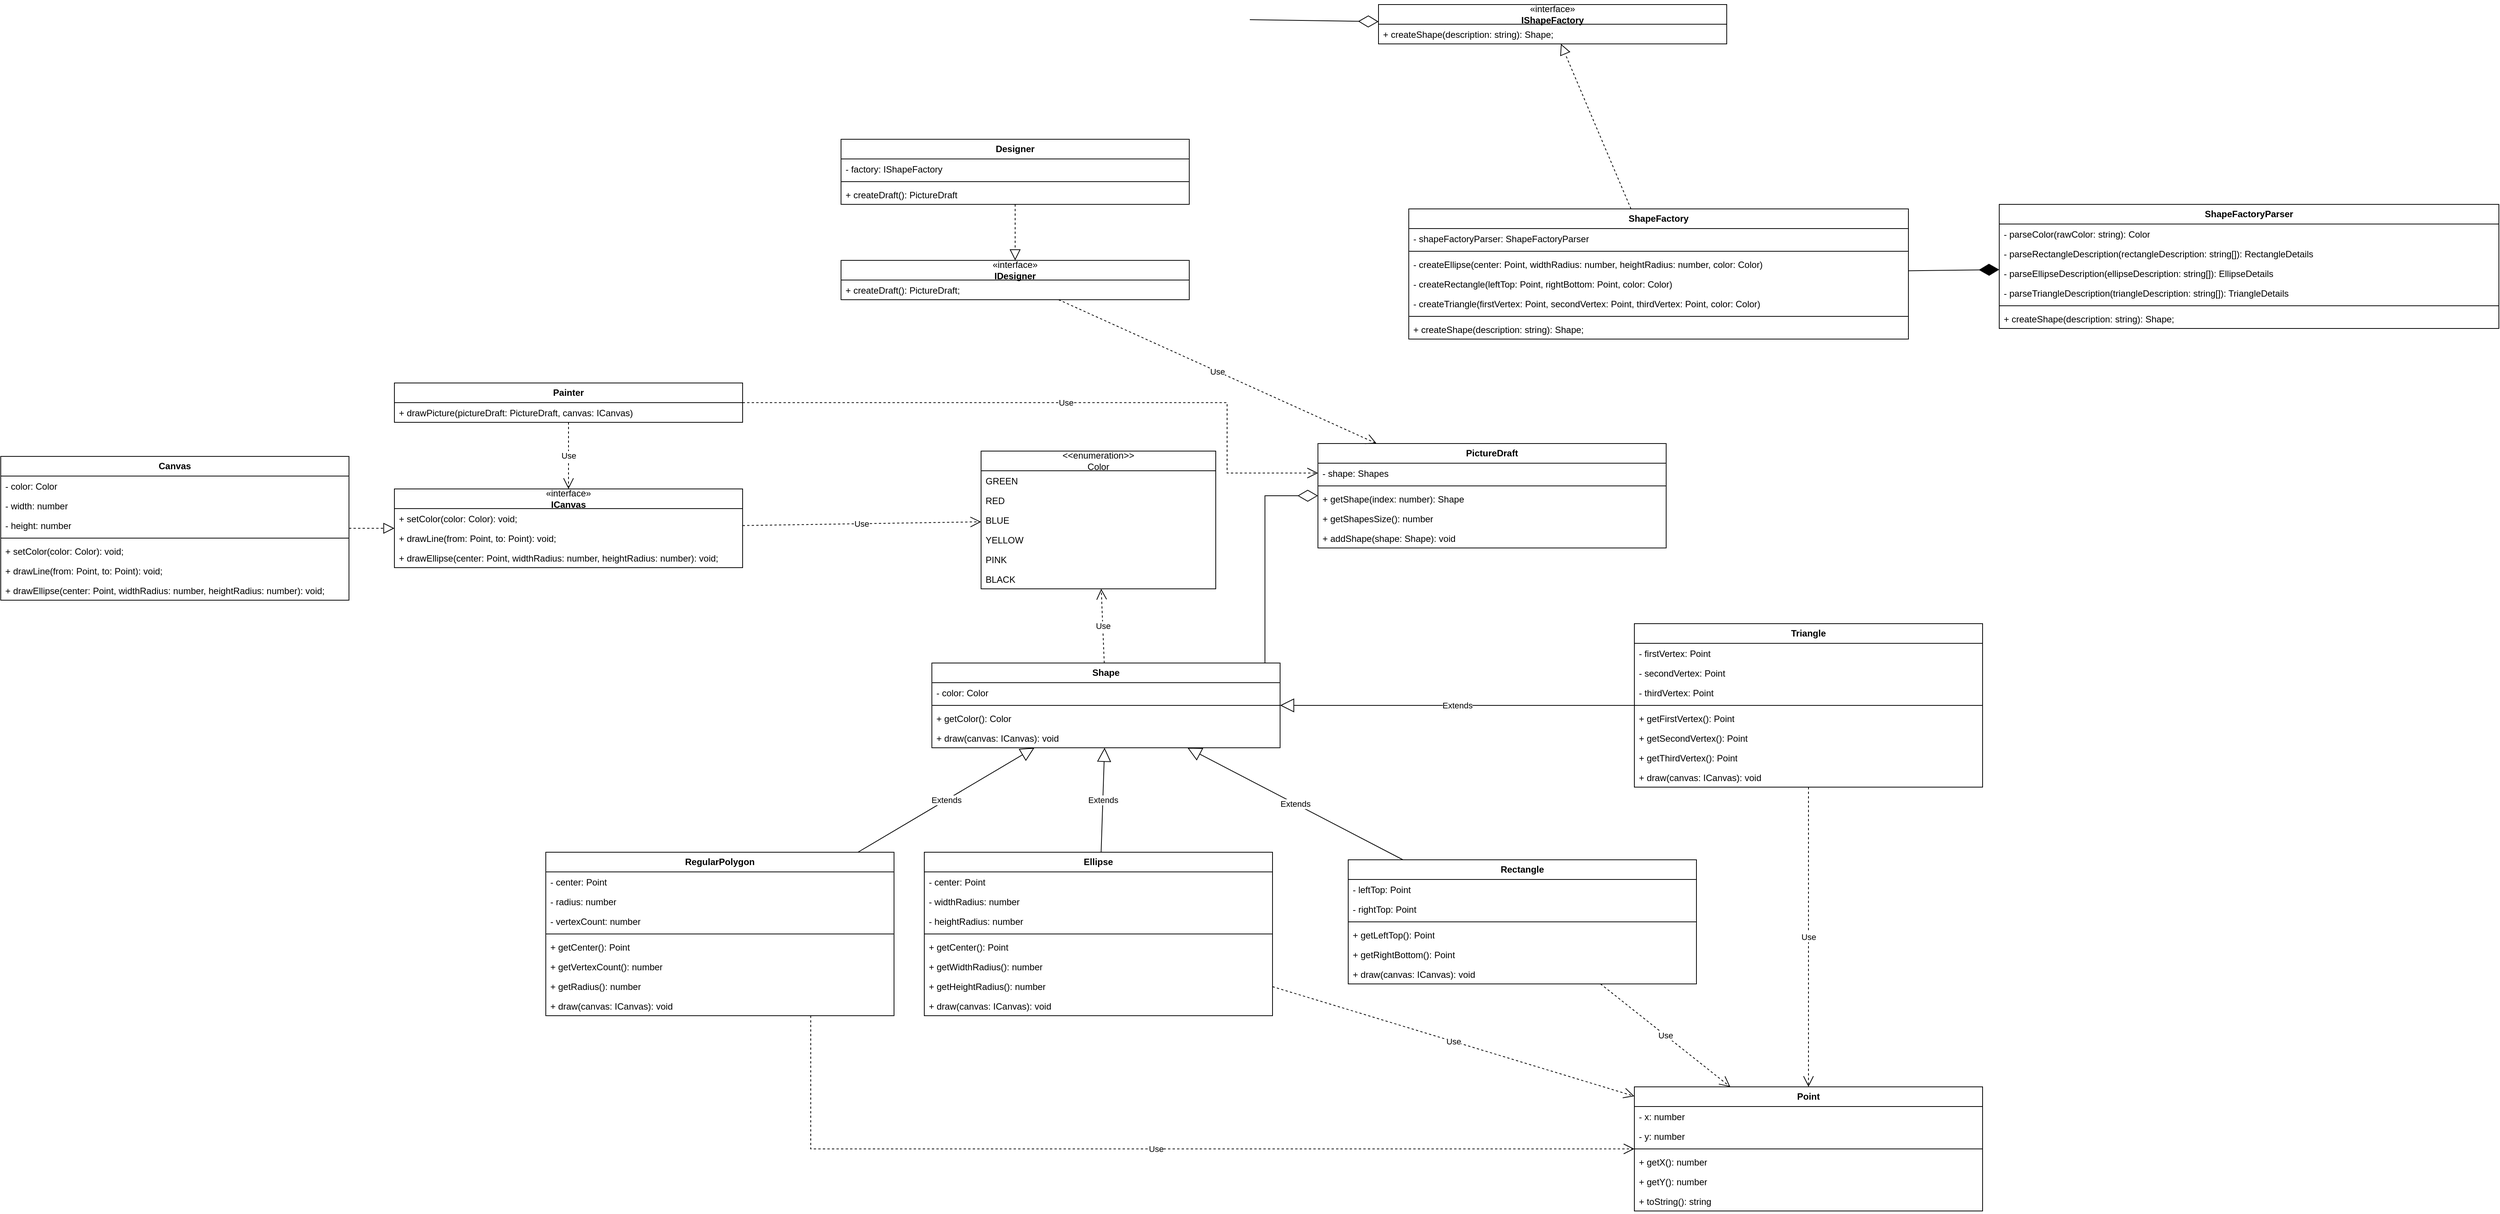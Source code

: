 <mxfile version="22.0.4" type="device">
  <diagram name="Страница — 1" id="6XFKwkACfP0nsWc-dOnw">
    <mxGraphModel dx="2571" dy="2045" grid="1" gridSize="10" guides="1" tooltips="1" connect="1" arrows="1" fold="1" page="1" pageScale="1" pageWidth="827" pageHeight="1169" math="0" shadow="0">
      <root>
        <mxCell id="0" />
        <mxCell id="1" parent="0" />
        <mxCell id="WMNkP3nJ095oJ-5lahyN-6" value="«interface»&lt;br style=&quot;border-color: var(--border-color);&quot;&gt;&lt;b&gt;ICanvas&lt;/b&gt;" style="swimlane;fontStyle=0;childLayout=stackLayout;horizontal=1;startSize=26;fillColor=none;horizontalStack=0;resizeParent=1;resizeParentMax=0;resizeLast=0;collapsible=1;marginBottom=0;whiteSpace=wrap;html=1;" parent="1" vertex="1">
          <mxGeometry x="200" y="330" width="460" height="104" as="geometry" />
        </mxCell>
        <mxCell id="WMNkP3nJ095oJ-5lahyN-7" value="+ setColor(color: Color): void;" style="text;strokeColor=none;fillColor=none;align=left;verticalAlign=top;spacingLeft=4;spacingRight=4;overflow=hidden;rotatable=0;points=[[0,0.5],[1,0.5]];portConstraint=eastwest;whiteSpace=wrap;html=1;" parent="WMNkP3nJ095oJ-5lahyN-6" vertex="1">
          <mxGeometry y="26" width="460" height="26" as="geometry" />
        </mxCell>
        <mxCell id="WMNkP3nJ095oJ-5lahyN-8" value="+ drawLine(from: Point, to: Point): void;" style="text;strokeColor=none;fillColor=none;align=left;verticalAlign=top;spacingLeft=4;spacingRight=4;overflow=hidden;rotatable=0;points=[[0,0.5],[1,0.5]];portConstraint=eastwest;whiteSpace=wrap;html=1;" parent="WMNkP3nJ095oJ-5lahyN-6" vertex="1">
          <mxGeometry y="52" width="460" height="26" as="geometry" />
        </mxCell>
        <mxCell id="WMNkP3nJ095oJ-5lahyN-9" value="+ drawEllipse(center: Point, widthRadius: number, heightRadius: number): void;" style="text;strokeColor=none;fillColor=none;align=left;verticalAlign=top;spacingLeft=4;spacingRight=4;overflow=hidden;rotatable=0;points=[[0,0.5],[1,0.5]];portConstraint=eastwest;whiteSpace=wrap;html=1;" parent="WMNkP3nJ095oJ-5lahyN-6" vertex="1">
          <mxGeometry y="78" width="460" height="26" as="geometry" />
        </mxCell>
        <mxCell id="WMNkP3nJ095oJ-5lahyN-10" value="&lt;b&gt;Canvas&lt;/b&gt;" style="swimlane;fontStyle=0;childLayout=stackLayout;horizontal=1;startSize=26;fillColor=none;horizontalStack=0;resizeParent=1;resizeParentMax=0;resizeLast=0;collapsible=1;marginBottom=0;whiteSpace=wrap;html=1;" parent="1" vertex="1">
          <mxGeometry x="-320" y="287" width="460" height="190" as="geometry" />
        </mxCell>
        <mxCell id="WMNkP3nJ095oJ-5lahyN-11" value="- color: Color" style="text;strokeColor=none;fillColor=none;align=left;verticalAlign=top;spacingLeft=4;spacingRight=4;overflow=hidden;rotatable=0;points=[[0,0.5],[1,0.5]];portConstraint=eastwest;whiteSpace=wrap;html=1;" parent="WMNkP3nJ095oJ-5lahyN-10" vertex="1">
          <mxGeometry y="26" width="460" height="26" as="geometry" />
        </mxCell>
        <mxCell id="WMNkP3nJ095oJ-5lahyN-14" value="- width: number" style="text;strokeColor=none;fillColor=none;align=left;verticalAlign=top;spacingLeft=4;spacingRight=4;overflow=hidden;rotatable=0;points=[[0,0.5],[1,0.5]];portConstraint=eastwest;whiteSpace=wrap;html=1;" parent="WMNkP3nJ095oJ-5lahyN-10" vertex="1">
          <mxGeometry y="52" width="460" height="26" as="geometry" />
        </mxCell>
        <mxCell id="WMNkP3nJ095oJ-5lahyN-15" value="- height: number" style="text;strokeColor=none;fillColor=none;align=left;verticalAlign=top;spacingLeft=4;spacingRight=4;overflow=hidden;rotatable=0;points=[[0,0.5],[1,0.5]];portConstraint=eastwest;whiteSpace=wrap;html=1;" parent="WMNkP3nJ095oJ-5lahyN-10" vertex="1">
          <mxGeometry y="78" width="460" height="26" as="geometry" />
        </mxCell>
        <mxCell id="WMNkP3nJ095oJ-5lahyN-20" value="" style="line;strokeWidth=1;fillColor=none;align=left;verticalAlign=middle;spacingTop=-1;spacingLeft=3;spacingRight=3;rotatable=0;labelPosition=right;points=[];portConstraint=eastwest;strokeColor=inherit;" parent="WMNkP3nJ095oJ-5lahyN-10" vertex="1">
          <mxGeometry y="104" width="460" height="8" as="geometry" />
        </mxCell>
        <mxCell id="WMNkP3nJ095oJ-5lahyN-17" value="+ setColor(color: Color): void;" style="text;strokeColor=none;fillColor=none;align=left;verticalAlign=top;spacingLeft=4;spacingRight=4;overflow=hidden;rotatable=0;points=[[0,0.5],[1,0.5]];portConstraint=eastwest;whiteSpace=wrap;html=1;" parent="WMNkP3nJ095oJ-5lahyN-10" vertex="1">
          <mxGeometry y="112" width="460" height="26" as="geometry" />
        </mxCell>
        <mxCell id="WMNkP3nJ095oJ-5lahyN-18" value="+ drawLine(from: Point, to: Point): void;" style="text;strokeColor=none;fillColor=none;align=left;verticalAlign=top;spacingLeft=4;spacingRight=4;overflow=hidden;rotatable=0;points=[[0,0.5],[1,0.5]];portConstraint=eastwest;whiteSpace=wrap;html=1;" parent="WMNkP3nJ095oJ-5lahyN-10" vertex="1">
          <mxGeometry y="138" width="460" height="26" as="geometry" />
        </mxCell>
        <mxCell id="WMNkP3nJ095oJ-5lahyN-19" value="+ drawEllipse(center: Point, widthRadius: number, heightRadius: number): void;" style="text;strokeColor=none;fillColor=none;align=left;verticalAlign=top;spacingLeft=4;spacingRight=4;overflow=hidden;rotatable=0;points=[[0,0.5],[1,0.5]];portConstraint=eastwest;whiteSpace=wrap;html=1;" parent="WMNkP3nJ095oJ-5lahyN-10" vertex="1">
          <mxGeometry y="164" width="460" height="26" as="geometry" />
        </mxCell>
        <mxCell id="WMNkP3nJ095oJ-5lahyN-16" value="" style="endArrow=block;dashed=1;endFill=0;endSize=12;html=1;rounded=0;" parent="1" source="WMNkP3nJ095oJ-5lahyN-10" target="WMNkP3nJ095oJ-5lahyN-6" edge="1">
          <mxGeometry width="160" relative="1" as="geometry">
            <mxPoint x="330" y="350" as="sourcePoint" />
            <mxPoint x="490" y="350" as="targetPoint" />
          </mxGeometry>
        </mxCell>
        <mxCell id="WMNkP3nJ095oJ-5lahyN-21" value="&lt;b&gt;Point&lt;/b&gt;" style="swimlane;fontStyle=0;childLayout=stackLayout;horizontal=1;startSize=26;fillColor=none;horizontalStack=0;resizeParent=1;resizeParentMax=0;resizeLast=0;collapsible=1;marginBottom=0;whiteSpace=wrap;html=1;" parent="1" vertex="1">
          <mxGeometry x="1838" y="1120" width="460" height="164" as="geometry" />
        </mxCell>
        <mxCell id="WMNkP3nJ095oJ-5lahyN-22" value="- x: number" style="text;strokeColor=none;fillColor=none;align=left;verticalAlign=top;spacingLeft=4;spacingRight=4;overflow=hidden;rotatable=0;points=[[0,0.5],[1,0.5]];portConstraint=eastwest;whiteSpace=wrap;html=1;" parent="WMNkP3nJ095oJ-5lahyN-21" vertex="1">
          <mxGeometry y="26" width="460" height="26" as="geometry" />
        </mxCell>
        <mxCell id="WMNkP3nJ095oJ-5lahyN-23" value="- y: number" style="text;strokeColor=none;fillColor=none;align=left;verticalAlign=top;spacingLeft=4;spacingRight=4;overflow=hidden;rotatable=0;points=[[0,0.5],[1,0.5]];portConstraint=eastwest;whiteSpace=wrap;html=1;" parent="WMNkP3nJ095oJ-5lahyN-21" vertex="1">
          <mxGeometry y="52" width="460" height="26" as="geometry" />
        </mxCell>
        <mxCell id="WMNkP3nJ095oJ-5lahyN-27" value="" style="line;strokeWidth=1;fillColor=none;align=left;verticalAlign=middle;spacingTop=-1;spacingLeft=3;spacingRight=3;rotatable=0;labelPosition=right;points=[];portConstraint=eastwest;strokeColor=inherit;" parent="WMNkP3nJ095oJ-5lahyN-21" vertex="1">
          <mxGeometry y="78" width="460" height="8" as="geometry" />
        </mxCell>
        <mxCell id="WMNkP3nJ095oJ-5lahyN-24" value="+ getX(): number" style="text;strokeColor=none;fillColor=none;align=left;verticalAlign=top;spacingLeft=4;spacingRight=4;overflow=hidden;rotatable=0;points=[[0,0.5],[1,0.5]];portConstraint=eastwest;whiteSpace=wrap;html=1;" parent="WMNkP3nJ095oJ-5lahyN-21" vertex="1">
          <mxGeometry y="86" width="460" height="26" as="geometry" />
        </mxCell>
        <mxCell id="WMNkP3nJ095oJ-5lahyN-25" value="+ getY(): number" style="text;strokeColor=none;fillColor=none;align=left;verticalAlign=top;spacingLeft=4;spacingRight=4;overflow=hidden;rotatable=0;points=[[0,0.5],[1,0.5]];portConstraint=eastwest;whiteSpace=wrap;html=1;" parent="WMNkP3nJ095oJ-5lahyN-21" vertex="1">
          <mxGeometry y="112" width="460" height="26" as="geometry" />
        </mxCell>
        <mxCell id="WMNkP3nJ095oJ-5lahyN-26" value="+ toString(): string" style="text;strokeColor=none;fillColor=none;align=left;verticalAlign=top;spacingLeft=4;spacingRight=4;overflow=hidden;rotatable=0;points=[[0,0.5],[1,0.5]];portConstraint=eastwest;whiteSpace=wrap;html=1;" parent="WMNkP3nJ095oJ-5lahyN-21" vertex="1">
          <mxGeometry y="138" width="460" height="26" as="geometry" />
        </mxCell>
        <mxCell id="WMNkP3nJ095oJ-5lahyN-28" value="&lt;b&gt;Shape&lt;/b&gt;" style="swimlane;fontStyle=0;childLayout=stackLayout;horizontal=1;startSize=26;fillColor=none;horizontalStack=0;resizeParent=1;resizeParentMax=0;resizeLast=0;collapsible=1;marginBottom=0;whiteSpace=wrap;html=1;" parent="1" vertex="1">
          <mxGeometry x="910" y="560" width="460" height="112" as="geometry" />
        </mxCell>
        <mxCell id="WMNkP3nJ095oJ-5lahyN-29" value="- color: Color" style="text;strokeColor=none;fillColor=none;align=left;verticalAlign=top;spacingLeft=4;spacingRight=4;overflow=hidden;rotatable=0;points=[[0,0.5],[1,0.5]];portConstraint=eastwest;whiteSpace=wrap;html=1;" parent="WMNkP3nJ095oJ-5lahyN-28" vertex="1">
          <mxGeometry y="26" width="460" height="26" as="geometry" />
        </mxCell>
        <mxCell id="WMNkP3nJ095oJ-5lahyN-31" value="" style="line;strokeWidth=1;fillColor=none;align=left;verticalAlign=middle;spacingTop=-1;spacingLeft=3;spacingRight=3;rotatable=0;labelPosition=right;points=[];portConstraint=eastwest;strokeColor=inherit;" parent="WMNkP3nJ095oJ-5lahyN-28" vertex="1">
          <mxGeometry y="52" width="460" height="8" as="geometry" />
        </mxCell>
        <mxCell id="WMNkP3nJ095oJ-5lahyN-32" value="+ getColor(): Color" style="text;strokeColor=none;fillColor=none;align=left;verticalAlign=top;spacingLeft=4;spacingRight=4;overflow=hidden;rotatable=0;points=[[0,0.5],[1,0.5]];portConstraint=eastwest;whiteSpace=wrap;html=1;" parent="WMNkP3nJ095oJ-5lahyN-28" vertex="1">
          <mxGeometry y="60" width="460" height="26" as="geometry" />
        </mxCell>
        <mxCell id="WMNkP3nJ095oJ-5lahyN-33" value="+ draw(canvas: ICanvas): void" style="text;strokeColor=none;fillColor=none;align=left;verticalAlign=top;spacingLeft=4;spacingRight=4;overflow=hidden;rotatable=0;points=[[0,0.5],[1,0.5]];portConstraint=eastwest;whiteSpace=wrap;html=1;" parent="WMNkP3nJ095oJ-5lahyN-28" vertex="1">
          <mxGeometry y="86" width="460" height="26" as="geometry" />
        </mxCell>
        <mxCell id="WMNkP3nJ095oJ-5lahyN-36" value="&lt;b&gt;Ellipse&lt;/b&gt;" style="swimlane;fontStyle=0;childLayout=stackLayout;horizontal=1;startSize=26;fillColor=none;horizontalStack=0;resizeParent=1;resizeParentMax=0;resizeLast=0;collapsible=1;marginBottom=0;whiteSpace=wrap;html=1;" parent="1" vertex="1">
          <mxGeometry x="900" y="810" width="460" height="216" as="geometry" />
        </mxCell>
        <mxCell id="WMNkP3nJ095oJ-5lahyN-37" value="- center: Point" style="text;strokeColor=none;fillColor=none;align=left;verticalAlign=top;spacingLeft=4;spacingRight=4;overflow=hidden;rotatable=0;points=[[0,0.5],[1,0.5]];portConstraint=eastwest;whiteSpace=wrap;html=1;" parent="WMNkP3nJ095oJ-5lahyN-36" vertex="1">
          <mxGeometry y="26" width="460" height="26" as="geometry" />
        </mxCell>
        <mxCell id="WMNkP3nJ095oJ-5lahyN-42" value="- widthRadius: number" style="text;strokeColor=none;fillColor=none;align=left;verticalAlign=top;spacingLeft=4;spacingRight=4;overflow=hidden;rotatable=0;points=[[0,0.5],[1,0.5]];portConstraint=eastwest;whiteSpace=wrap;html=1;" parent="WMNkP3nJ095oJ-5lahyN-36" vertex="1">
          <mxGeometry y="52" width="460" height="26" as="geometry" />
        </mxCell>
        <mxCell id="WMNkP3nJ095oJ-5lahyN-43" value="- heightRadius: number" style="text;strokeColor=none;fillColor=none;align=left;verticalAlign=top;spacingLeft=4;spacingRight=4;overflow=hidden;rotatable=0;points=[[0,0.5],[1,0.5]];portConstraint=eastwest;whiteSpace=wrap;html=1;" parent="WMNkP3nJ095oJ-5lahyN-36" vertex="1">
          <mxGeometry y="78" width="460" height="26" as="geometry" />
        </mxCell>
        <mxCell id="WMNkP3nJ095oJ-5lahyN-38" value="" style="line;strokeWidth=1;fillColor=none;align=left;verticalAlign=middle;spacingTop=-1;spacingLeft=3;spacingRight=3;rotatable=0;labelPosition=right;points=[];portConstraint=eastwest;strokeColor=inherit;" parent="WMNkP3nJ095oJ-5lahyN-36" vertex="1">
          <mxGeometry y="104" width="460" height="8" as="geometry" />
        </mxCell>
        <mxCell id="WMNkP3nJ095oJ-5lahyN-39" value="+ getCenter(): Point" style="text;strokeColor=none;fillColor=none;align=left;verticalAlign=top;spacingLeft=4;spacingRight=4;overflow=hidden;rotatable=0;points=[[0,0.5],[1,0.5]];portConstraint=eastwest;whiteSpace=wrap;html=1;" parent="WMNkP3nJ095oJ-5lahyN-36" vertex="1">
          <mxGeometry y="112" width="460" height="26" as="geometry" />
        </mxCell>
        <mxCell id="WMNkP3nJ095oJ-5lahyN-44" value="+ getWidthRadius(): number" style="text;strokeColor=none;fillColor=none;align=left;verticalAlign=top;spacingLeft=4;spacingRight=4;overflow=hidden;rotatable=0;points=[[0,0.5],[1,0.5]];portConstraint=eastwest;whiteSpace=wrap;html=1;" parent="WMNkP3nJ095oJ-5lahyN-36" vertex="1">
          <mxGeometry y="138" width="460" height="26" as="geometry" />
        </mxCell>
        <mxCell id="WMNkP3nJ095oJ-5lahyN-45" value="+ getHeightRadius(): number" style="text;strokeColor=none;fillColor=none;align=left;verticalAlign=top;spacingLeft=4;spacingRight=4;overflow=hidden;rotatable=0;points=[[0,0.5],[1,0.5]];portConstraint=eastwest;whiteSpace=wrap;html=1;" parent="WMNkP3nJ095oJ-5lahyN-36" vertex="1">
          <mxGeometry y="164" width="460" height="26" as="geometry" />
        </mxCell>
        <mxCell id="WMNkP3nJ095oJ-5lahyN-40" value="+ draw(canvas: ICanvas): void" style="text;strokeColor=none;fillColor=none;align=left;verticalAlign=top;spacingLeft=4;spacingRight=4;overflow=hidden;rotatable=0;points=[[0,0.5],[1,0.5]];portConstraint=eastwest;whiteSpace=wrap;html=1;" parent="WMNkP3nJ095oJ-5lahyN-36" vertex="1">
          <mxGeometry y="190" width="460" height="26" as="geometry" />
        </mxCell>
        <mxCell id="WMNkP3nJ095oJ-5lahyN-46" value="&lt;b&gt;Rectangle&lt;/b&gt;" style="swimlane;fontStyle=0;childLayout=stackLayout;horizontal=1;startSize=26;fillColor=none;horizontalStack=0;resizeParent=1;resizeParentMax=0;resizeLast=0;collapsible=1;marginBottom=0;whiteSpace=wrap;html=1;" parent="1" vertex="1">
          <mxGeometry x="1460" y="820" width="460" height="164" as="geometry" />
        </mxCell>
        <mxCell id="WMNkP3nJ095oJ-5lahyN-47" value="- leftTop: Point" style="text;strokeColor=none;fillColor=none;align=left;verticalAlign=top;spacingLeft=4;spacingRight=4;overflow=hidden;rotatable=0;points=[[0,0.5],[1,0.5]];portConstraint=eastwest;whiteSpace=wrap;html=1;" parent="WMNkP3nJ095oJ-5lahyN-46" vertex="1">
          <mxGeometry y="26" width="460" height="26" as="geometry" />
        </mxCell>
        <mxCell id="WMNkP3nJ095oJ-5lahyN-56" value="- rightTop: Point" style="text;strokeColor=none;fillColor=none;align=left;verticalAlign=top;spacingLeft=4;spacingRight=4;overflow=hidden;rotatable=0;points=[[0,0.5],[1,0.5]];portConstraint=eastwest;whiteSpace=wrap;html=1;" parent="WMNkP3nJ095oJ-5lahyN-46" vertex="1">
          <mxGeometry y="52" width="460" height="26" as="geometry" />
        </mxCell>
        <mxCell id="WMNkP3nJ095oJ-5lahyN-50" value="" style="line;strokeWidth=1;fillColor=none;align=left;verticalAlign=middle;spacingTop=-1;spacingLeft=3;spacingRight=3;rotatable=0;labelPosition=right;points=[];portConstraint=eastwest;strokeColor=inherit;" parent="WMNkP3nJ095oJ-5lahyN-46" vertex="1">
          <mxGeometry y="78" width="460" height="8" as="geometry" />
        </mxCell>
        <mxCell id="WMNkP3nJ095oJ-5lahyN-51" value="+ getLeftTop(): Point" style="text;strokeColor=none;fillColor=none;align=left;verticalAlign=top;spacingLeft=4;spacingRight=4;overflow=hidden;rotatable=0;points=[[0,0.5],[1,0.5]];portConstraint=eastwest;whiteSpace=wrap;html=1;" parent="WMNkP3nJ095oJ-5lahyN-46" vertex="1">
          <mxGeometry y="86" width="460" height="26" as="geometry" />
        </mxCell>
        <mxCell id="WMNkP3nJ095oJ-5lahyN-57" value="+ getRightBottom(): Point" style="text;strokeColor=none;fillColor=none;align=left;verticalAlign=top;spacingLeft=4;spacingRight=4;overflow=hidden;rotatable=0;points=[[0,0.5],[1,0.5]];portConstraint=eastwest;whiteSpace=wrap;html=1;" parent="WMNkP3nJ095oJ-5lahyN-46" vertex="1">
          <mxGeometry y="112" width="460" height="26" as="geometry" />
        </mxCell>
        <mxCell id="WMNkP3nJ095oJ-5lahyN-54" value="+ draw(canvas: ICanvas): void" style="text;strokeColor=none;fillColor=none;align=left;verticalAlign=top;spacingLeft=4;spacingRight=4;overflow=hidden;rotatable=0;points=[[0,0.5],[1,0.5]];portConstraint=eastwest;whiteSpace=wrap;html=1;" parent="WMNkP3nJ095oJ-5lahyN-46" vertex="1">
          <mxGeometry y="138" width="460" height="26" as="geometry" />
        </mxCell>
        <mxCell id="WMNkP3nJ095oJ-5lahyN-59" value="&lt;b&gt;Triangle&lt;/b&gt;" style="swimlane;fontStyle=0;childLayout=stackLayout;horizontal=1;startSize=26;fillColor=none;horizontalStack=0;resizeParent=1;resizeParentMax=0;resizeLast=0;collapsible=1;marginBottom=0;whiteSpace=wrap;html=1;" parent="1" vertex="1">
          <mxGeometry x="1838" y="508" width="460" height="216" as="geometry" />
        </mxCell>
        <mxCell id="WMNkP3nJ095oJ-5lahyN-60" value="- firstVertex: Point" style="text;strokeColor=none;fillColor=none;align=left;verticalAlign=top;spacingLeft=4;spacingRight=4;overflow=hidden;rotatable=0;points=[[0,0.5],[1,0.5]];portConstraint=eastwest;whiteSpace=wrap;html=1;" parent="WMNkP3nJ095oJ-5lahyN-59" vertex="1">
          <mxGeometry y="26" width="460" height="26" as="geometry" />
        </mxCell>
        <mxCell id="WMNkP3nJ095oJ-5lahyN-66" value="- secondVertex: Point" style="text;strokeColor=none;fillColor=none;align=left;verticalAlign=top;spacingLeft=4;spacingRight=4;overflow=hidden;rotatable=0;points=[[0,0.5],[1,0.5]];portConstraint=eastwest;whiteSpace=wrap;html=1;" parent="WMNkP3nJ095oJ-5lahyN-59" vertex="1">
          <mxGeometry y="52" width="460" height="26" as="geometry" />
        </mxCell>
        <mxCell id="WMNkP3nJ095oJ-5lahyN-61" value="- thirdVertex: Point" style="text;strokeColor=none;fillColor=none;align=left;verticalAlign=top;spacingLeft=4;spacingRight=4;overflow=hidden;rotatable=0;points=[[0,0.5],[1,0.5]];portConstraint=eastwest;whiteSpace=wrap;html=1;" parent="WMNkP3nJ095oJ-5lahyN-59" vertex="1">
          <mxGeometry y="78" width="460" height="26" as="geometry" />
        </mxCell>
        <mxCell id="WMNkP3nJ095oJ-5lahyN-62" value="" style="line;strokeWidth=1;fillColor=none;align=left;verticalAlign=middle;spacingTop=-1;spacingLeft=3;spacingRight=3;rotatable=0;labelPosition=right;points=[];portConstraint=eastwest;strokeColor=inherit;" parent="WMNkP3nJ095oJ-5lahyN-59" vertex="1">
          <mxGeometry y="104" width="460" height="8" as="geometry" />
        </mxCell>
        <mxCell id="WMNkP3nJ095oJ-5lahyN-63" value="+ getFirstVertex(): Point" style="text;strokeColor=none;fillColor=none;align=left;verticalAlign=top;spacingLeft=4;spacingRight=4;overflow=hidden;rotatable=0;points=[[0,0.5],[1,0.5]];portConstraint=eastwest;whiteSpace=wrap;html=1;" parent="WMNkP3nJ095oJ-5lahyN-59" vertex="1">
          <mxGeometry y="112" width="460" height="26" as="geometry" />
        </mxCell>
        <mxCell id="WMNkP3nJ095oJ-5lahyN-67" value="+ getSecondVertex(): Point" style="text;strokeColor=none;fillColor=none;align=left;verticalAlign=top;spacingLeft=4;spacingRight=4;overflow=hidden;rotatable=0;points=[[0,0.5],[1,0.5]];portConstraint=eastwest;whiteSpace=wrap;html=1;" parent="WMNkP3nJ095oJ-5lahyN-59" vertex="1">
          <mxGeometry y="138" width="460" height="26" as="geometry" />
        </mxCell>
        <mxCell id="WMNkP3nJ095oJ-5lahyN-68" value="+ getThirdVertex(): Point" style="text;strokeColor=none;fillColor=none;align=left;verticalAlign=top;spacingLeft=4;spacingRight=4;overflow=hidden;rotatable=0;points=[[0,0.5],[1,0.5]];portConstraint=eastwest;whiteSpace=wrap;html=1;" parent="WMNkP3nJ095oJ-5lahyN-59" vertex="1">
          <mxGeometry y="164" width="460" height="26" as="geometry" />
        </mxCell>
        <mxCell id="WMNkP3nJ095oJ-5lahyN-65" value="+ draw(canvas: ICanvas): void" style="text;strokeColor=none;fillColor=none;align=left;verticalAlign=top;spacingLeft=4;spacingRight=4;overflow=hidden;rotatable=0;points=[[0,0.5],[1,0.5]];portConstraint=eastwest;whiteSpace=wrap;html=1;" parent="WMNkP3nJ095oJ-5lahyN-59" vertex="1">
          <mxGeometry y="190" width="460" height="26" as="geometry" />
        </mxCell>
        <mxCell id="WMNkP3nJ095oJ-5lahyN-69" value="Extends" style="endArrow=block;endSize=16;endFill=0;html=1;rounded=0;" parent="1" source="WMNkP3nJ095oJ-5lahyN-36" target="WMNkP3nJ095oJ-5lahyN-28" edge="1">
          <mxGeometry width="160" relative="1" as="geometry">
            <mxPoint x="1490" y="890" as="sourcePoint" />
            <mxPoint x="1650" y="890" as="targetPoint" />
          </mxGeometry>
        </mxCell>
        <mxCell id="WMNkP3nJ095oJ-5lahyN-70" value="Extends" style="endArrow=block;endSize=16;endFill=0;html=1;rounded=0;" parent="1" source="WMNkP3nJ095oJ-5lahyN-46" target="WMNkP3nJ095oJ-5lahyN-28" edge="1">
          <mxGeometry width="160" relative="1" as="geometry">
            <mxPoint x="1490" y="890" as="sourcePoint" />
            <mxPoint x="1650" y="890" as="targetPoint" />
          </mxGeometry>
        </mxCell>
        <mxCell id="WMNkP3nJ095oJ-5lahyN-71" value="Extends" style="endArrow=block;endSize=16;endFill=0;html=1;rounded=0;" parent="1" source="WMNkP3nJ095oJ-5lahyN-59" target="WMNkP3nJ095oJ-5lahyN-28" edge="1">
          <mxGeometry width="160" relative="1" as="geometry">
            <mxPoint x="1542" y="830" as="sourcePoint" />
            <mxPoint x="1258" y="682" as="targetPoint" />
          </mxGeometry>
        </mxCell>
        <mxCell id="WMNkP3nJ095oJ-5lahyN-72" value="Use" style="endArrow=open;endSize=12;dashed=1;html=1;rounded=0;" parent="1" source="WMNkP3nJ095oJ-5lahyN-36" target="WMNkP3nJ095oJ-5lahyN-21" edge="1">
          <mxGeometry width="160" relative="1" as="geometry">
            <mxPoint x="2110" y="518" as="sourcePoint" />
            <mxPoint x="2230" y="513" as="targetPoint" />
          </mxGeometry>
        </mxCell>
        <mxCell id="WMNkP3nJ095oJ-5lahyN-73" value="Use" style="endArrow=open;endSize=12;dashed=1;html=1;rounded=0;" parent="1" source="WMNkP3nJ095oJ-5lahyN-46" target="WMNkP3nJ095oJ-5lahyN-21" edge="1">
          <mxGeometry width="160" relative="1" as="geometry">
            <mxPoint x="910" y="828" as="sourcePoint" />
            <mxPoint x="648" y="714" as="targetPoint" />
          </mxGeometry>
        </mxCell>
        <mxCell id="WMNkP3nJ095oJ-5lahyN-74" value="Use" style="endArrow=open;endSize=12;dashed=1;html=1;rounded=0;" parent="1" source="WMNkP3nJ095oJ-5lahyN-59" target="WMNkP3nJ095oJ-5lahyN-21" edge="1">
          <mxGeometry width="160" relative="1" as="geometry">
            <mxPoint x="1803" y="994" as="sourcePoint" />
            <mxPoint x="1975" y="1130" as="targetPoint" />
          </mxGeometry>
        </mxCell>
        <mxCell id="WMNkP3nJ095oJ-5lahyN-75" value="&lt;b&gt;RegularPolygon&lt;/b&gt;" style="swimlane;fontStyle=0;childLayout=stackLayout;horizontal=1;startSize=26;fillColor=none;horizontalStack=0;resizeParent=1;resizeParentMax=0;resizeLast=0;collapsible=1;marginBottom=0;whiteSpace=wrap;html=1;" parent="1" vertex="1">
          <mxGeometry x="400" y="810" width="460" height="216" as="geometry" />
        </mxCell>
        <mxCell id="WMNkP3nJ095oJ-5lahyN-76" value="- center: Point" style="text;strokeColor=none;fillColor=none;align=left;verticalAlign=top;spacingLeft=4;spacingRight=4;overflow=hidden;rotatable=0;points=[[0,0.5],[1,0.5]];portConstraint=eastwest;whiteSpace=wrap;html=1;" parent="WMNkP3nJ095oJ-5lahyN-75" vertex="1">
          <mxGeometry y="26" width="460" height="26" as="geometry" />
        </mxCell>
        <mxCell id="WMNkP3nJ095oJ-5lahyN-77" value="- radius: number" style="text;strokeColor=none;fillColor=none;align=left;verticalAlign=top;spacingLeft=4;spacingRight=4;overflow=hidden;rotatable=0;points=[[0,0.5],[1,0.5]];portConstraint=eastwest;whiteSpace=wrap;html=1;" parent="WMNkP3nJ095oJ-5lahyN-75" vertex="1">
          <mxGeometry y="52" width="460" height="26" as="geometry" />
        </mxCell>
        <mxCell id="WMNkP3nJ095oJ-5lahyN-78" value="- vertexCount: number" style="text;strokeColor=none;fillColor=none;align=left;verticalAlign=top;spacingLeft=4;spacingRight=4;overflow=hidden;rotatable=0;points=[[0,0.5],[1,0.5]];portConstraint=eastwest;whiteSpace=wrap;html=1;" parent="WMNkP3nJ095oJ-5lahyN-75" vertex="1">
          <mxGeometry y="78" width="460" height="26" as="geometry" />
        </mxCell>
        <mxCell id="WMNkP3nJ095oJ-5lahyN-79" value="" style="line;strokeWidth=1;fillColor=none;align=left;verticalAlign=middle;spacingTop=-1;spacingLeft=3;spacingRight=3;rotatable=0;labelPosition=right;points=[];portConstraint=eastwest;strokeColor=inherit;" parent="WMNkP3nJ095oJ-5lahyN-75" vertex="1">
          <mxGeometry y="104" width="460" height="8" as="geometry" />
        </mxCell>
        <mxCell id="WMNkP3nJ095oJ-5lahyN-80" value="+ getCenter(): Point" style="text;strokeColor=none;fillColor=none;align=left;verticalAlign=top;spacingLeft=4;spacingRight=4;overflow=hidden;rotatable=0;points=[[0,0.5],[1,0.5]];portConstraint=eastwest;whiteSpace=wrap;html=1;" parent="WMNkP3nJ095oJ-5lahyN-75" vertex="1">
          <mxGeometry y="112" width="460" height="26" as="geometry" />
        </mxCell>
        <mxCell id="WMNkP3nJ095oJ-5lahyN-81" value="+ getVertexCount(): number" style="text;strokeColor=none;fillColor=none;align=left;verticalAlign=top;spacingLeft=4;spacingRight=4;overflow=hidden;rotatable=0;points=[[0,0.5],[1,0.5]];portConstraint=eastwest;whiteSpace=wrap;html=1;" parent="WMNkP3nJ095oJ-5lahyN-75" vertex="1">
          <mxGeometry y="138" width="460" height="26" as="geometry" />
        </mxCell>
        <mxCell id="WMNkP3nJ095oJ-5lahyN-82" value="+ getRadius(): number" style="text;strokeColor=none;fillColor=none;align=left;verticalAlign=top;spacingLeft=4;spacingRight=4;overflow=hidden;rotatable=0;points=[[0,0.5],[1,0.5]];portConstraint=eastwest;whiteSpace=wrap;html=1;" parent="WMNkP3nJ095oJ-5lahyN-75" vertex="1">
          <mxGeometry y="164" width="460" height="26" as="geometry" />
        </mxCell>
        <mxCell id="WMNkP3nJ095oJ-5lahyN-83" value="+ draw(canvas: ICanvas): void" style="text;strokeColor=none;fillColor=none;align=left;verticalAlign=top;spacingLeft=4;spacingRight=4;overflow=hidden;rotatable=0;points=[[0,0.5],[1,0.5]];portConstraint=eastwest;whiteSpace=wrap;html=1;" parent="WMNkP3nJ095oJ-5lahyN-75" vertex="1">
          <mxGeometry y="190" width="460" height="26" as="geometry" />
        </mxCell>
        <mxCell id="WMNkP3nJ095oJ-5lahyN-84" value="Use" style="endArrow=open;endSize=12;dashed=1;html=1;rounded=0;edgeStyle=elbowEdgeStyle;" parent="1" source="WMNkP3nJ095oJ-5lahyN-75" target="WMNkP3nJ095oJ-5lahyN-21" edge="1">
          <mxGeometry width="160" relative="1" as="geometry">
            <mxPoint x="1370" y="998" as="sourcePoint" />
            <mxPoint x="1848" y="1142" as="targetPoint" />
            <Array as="points">
              <mxPoint x="750" y="1202" />
            </Array>
          </mxGeometry>
        </mxCell>
        <mxCell id="WMNkP3nJ095oJ-5lahyN-85" value="Extends" style="endArrow=block;endSize=16;endFill=0;html=1;rounded=0;" parent="1" source="WMNkP3nJ095oJ-5lahyN-75" target="WMNkP3nJ095oJ-5lahyN-28" edge="1">
          <mxGeometry width="160" relative="1" as="geometry">
            <mxPoint x="1144" y="820" as="sourcePoint" />
            <mxPoint x="1148" y="682" as="targetPoint" />
          </mxGeometry>
        </mxCell>
        <mxCell id="WMNkP3nJ095oJ-5lahyN-92" value="&amp;lt;&amp;lt;enumeration&amp;gt;&amp;gt;&lt;br&gt;Color" style="swimlane;fontStyle=0;childLayout=stackLayout;horizontal=1;startSize=26;fillColor=none;horizontalStack=0;resizeParent=1;resizeParentMax=0;resizeLast=0;collapsible=1;marginBottom=0;whiteSpace=wrap;html=1;" parent="1" vertex="1">
          <mxGeometry x="975" y="280" width="310" height="182" as="geometry" />
        </mxCell>
        <mxCell id="WMNkP3nJ095oJ-5lahyN-93" value="GREEN" style="text;strokeColor=none;fillColor=none;align=left;verticalAlign=top;spacingLeft=4;spacingRight=4;overflow=hidden;rotatable=0;points=[[0,0.5],[1,0.5]];portConstraint=eastwest;whiteSpace=wrap;html=1;" parent="WMNkP3nJ095oJ-5lahyN-92" vertex="1">
          <mxGeometry y="26" width="310" height="26" as="geometry" />
        </mxCell>
        <mxCell id="WMNkP3nJ095oJ-5lahyN-95" value="RED" style="text;strokeColor=none;fillColor=none;align=left;verticalAlign=top;spacingLeft=4;spacingRight=4;overflow=hidden;rotatable=0;points=[[0,0.5],[1,0.5]];portConstraint=eastwest;whiteSpace=wrap;html=1;" parent="WMNkP3nJ095oJ-5lahyN-92" vertex="1">
          <mxGeometry y="52" width="310" height="26" as="geometry" />
        </mxCell>
        <mxCell id="WMNkP3nJ095oJ-5lahyN-96" value="BLUE" style="text;strokeColor=none;fillColor=none;align=left;verticalAlign=top;spacingLeft=4;spacingRight=4;overflow=hidden;rotatable=0;points=[[0,0.5],[1,0.5]];portConstraint=eastwest;whiteSpace=wrap;html=1;" parent="WMNkP3nJ095oJ-5lahyN-92" vertex="1">
          <mxGeometry y="78" width="310" height="26" as="geometry" />
        </mxCell>
        <mxCell id="WMNkP3nJ095oJ-5lahyN-97" value="YELLOW" style="text;strokeColor=none;fillColor=none;align=left;verticalAlign=top;spacingLeft=4;spacingRight=4;overflow=hidden;rotatable=0;points=[[0,0.5],[1,0.5]];portConstraint=eastwest;whiteSpace=wrap;html=1;" parent="WMNkP3nJ095oJ-5lahyN-92" vertex="1">
          <mxGeometry y="104" width="310" height="26" as="geometry" />
        </mxCell>
        <mxCell id="WMNkP3nJ095oJ-5lahyN-98" value="PINK" style="text;strokeColor=none;fillColor=none;align=left;verticalAlign=top;spacingLeft=4;spacingRight=4;overflow=hidden;rotatable=0;points=[[0,0.5],[1,0.5]];portConstraint=eastwest;whiteSpace=wrap;html=1;" parent="WMNkP3nJ095oJ-5lahyN-92" vertex="1">
          <mxGeometry y="130" width="310" height="26" as="geometry" />
        </mxCell>
        <mxCell id="WMNkP3nJ095oJ-5lahyN-99" value="BLACK" style="text;strokeColor=none;fillColor=none;align=left;verticalAlign=top;spacingLeft=4;spacingRight=4;overflow=hidden;rotatable=0;points=[[0,0.5],[1,0.5]];portConstraint=eastwest;whiteSpace=wrap;html=1;" parent="WMNkP3nJ095oJ-5lahyN-92" vertex="1">
          <mxGeometry y="156" width="310" height="26" as="geometry" />
        </mxCell>
        <mxCell id="WMNkP3nJ095oJ-5lahyN-100" value="Use" style="endArrow=open;endSize=12;dashed=1;html=1;rounded=0;" parent="1" source="WMNkP3nJ095oJ-5lahyN-28" target="WMNkP3nJ095oJ-5lahyN-92" edge="1">
          <mxGeometry width="160" relative="1" as="geometry">
            <mxPoint x="1803" y="994" as="sourcePoint" />
            <mxPoint x="1975" y="1130" as="targetPoint" />
          </mxGeometry>
        </mxCell>
        <mxCell id="WMNkP3nJ095oJ-5lahyN-101" value="Use" style="endArrow=open;endSize=12;dashed=1;html=1;rounded=0;" parent="1" source="WMNkP3nJ095oJ-5lahyN-6" target="WMNkP3nJ095oJ-5lahyN-92" edge="1">
          <mxGeometry width="160" relative="1" as="geometry">
            <mxPoint x="1125" y="570" as="sourcePoint" />
            <mxPoint x="1076" y="462" as="targetPoint" />
          </mxGeometry>
        </mxCell>
        <mxCell id="WMNkP3nJ095oJ-5lahyN-103" value="&lt;b&gt;PictureDraft&lt;/b&gt;" style="swimlane;fontStyle=0;childLayout=stackLayout;horizontal=1;startSize=26;fillColor=none;horizontalStack=0;resizeParent=1;resizeParentMax=0;resizeLast=0;collapsible=1;marginBottom=0;whiteSpace=wrap;html=1;" parent="1" vertex="1">
          <mxGeometry x="1420" y="270" width="460" height="138" as="geometry" />
        </mxCell>
        <mxCell id="WMNkP3nJ095oJ-5lahyN-104" value="- shape: Shapes" style="text;strokeColor=none;fillColor=none;align=left;verticalAlign=top;spacingLeft=4;spacingRight=4;overflow=hidden;rotatable=0;points=[[0,0.5],[1,0.5]];portConstraint=eastwest;whiteSpace=wrap;html=1;" parent="WMNkP3nJ095oJ-5lahyN-103" vertex="1">
          <mxGeometry y="26" width="460" height="26" as="geometry" />
        </mxCell>
        <mxCell id="WMNkP3nJ095oJ-5lahyN-105" value="" style="line;strokeWidth=1;fillColor=none;align=left;verticalAlign=middle;spacingTop=-1;spacingLeft=3;spacingRight=3;rotatable=0;labelPosition=right;points=[];portConstraint=eastwest;strokeColor=inherit;" parent="WMNkP3nJ095oJ-5lahyN-103" vertex="1">
          <mxGeometry y="52" width="460" height="8" as="geometry" />
        </mxCell>
        <mxCell id="WMNkP3nJ095oJ-5lahyN-106" value="+ getShape(index: number): Shape" style="text;strokeColor=none;fillColor=none;align=left;verticalAlign=top;spacingLeft=4;spacingRight=4;overflow=hidden;rotatable=0;points=[[0,0.5],[1,0.5]];portConstraint=eastwest;whiteSpace=wrap;html=1;" parent="WMNkP3nJ095oJ-5lahyN-103" vertex="1">
          <mxGeometry y="60" width="460" height="26" as="geometry" />
        </mxCell>
        <mxCell id="WMNkP3nJ095oJ-5lahyN-108" value="+ getShapesSize(): number" style="text;strokeColor=none;fillColor=none;align=left;verticalAlign=top;spacingLeft=4;spacingRight=4;overflow=hidden;rotatable=0;points=[[0,0.5],[1,0.5]];portConstraint=eastwest;whiteSpace=wrap;html=1;" parent="WMNkP3nJ095oJ-5lahyN-103" vertex="1">
          <mxGeometry y="86" width="460" height="26" as="geometry" />
        </mxCell>
        <mxCell id="WMNkP3nJ095oJ-5lahyN-107" value="+ addShape(shape: Shape): void" style="text;strokeColor=none;fillColor=none;align=left;verticalAlign=top;spacingLeft=4;spacingRight=4;overflow=hidden;rotatable=0;points=[[0,0.5],[1,0.5]];portConstraint=eastwest;whiteSpace=wrap;html=1;" parent="WMNkP3nJ095oJ-5lahyN-103" vertex="1">
          <mxGeometry y="112" width="460" height="26" as="geometry" />
        </mxCell>
        <mxCell id="WMNkP3nJ095oJ-5lahyN-109" value="" style="endArrow=diamondThin;endFill=0;endSize=24;html=1;rounded=0;edgeStyle=elbowEdgeStyle;" parent="1" source="WMNkP3nJ095oJ-5lahyN-28" target="WMNkP3nJ095oJ-5lahyN-103" edge="1">
          <mxGeometry width="160" relative="1" as="geometry">
            <mxPoint x="1390" y="260" as="sourcePoint" />
            <mxPoint x="1550" y="260" as="targetPoint" />
            <Array as="points">
              <mxPoint x="1350" y="480" />
            </Array>
          </mxGeometry>
        </mxCell>
        <mxCell id="WMNkP3nJ095oJ-5lahyN-110" value="«interface»&lt;br style=&quot;border-color: var(--border-color);&quot;&gt;&lt;b&gt;IShapeFactory&lt;/b&gt;" style="swimlane;fontStyle=0;childLayout=stackLayout;horizontal=1;startSize=26;fillColor=none;horizontalStack=0;resizeParent=1;resizeParentMax=0;resizeLast=0;collapsible=1;marginBottom=0;whiteSpace=wrap;html=1;" parent="1" vertex="1">
          <mxGeometry x="1500" y="-310" width="460" height="52" as="geometry" />
        </mxCell>
        <mxCell id="WMNkP3nJ095oJ-5lahyN-111" value="+&amp;nbsp;createShape(description: string): Shape;" style="text;strokeColor=none;fillColor=none;align=left;verticalAlign=top;spacingLeft=4;spacingRight=4;overflow=hidden;rotatable=0;points=[[0,0.5],[1,0.5]];portConstraint=eastwest;whiteSpace=wrap;html=1;" parent="WMNkP3nJ095oJ-5lahyN-110" vertex="1">
          <mxGeometry y="26" width="460" height="26" as="geometry" />
        </mxCell>
        <mxCell id="WMNkP3nJ095oJ-5lahyN-114" value="&lt;b&gt;ShapeFactory&lt;/b&gt;" style="swimlane;fontStyle=0;childLayout=stackLayout;horizontal=1;startSize=26;fillColor=none;horizontalStack=0;resizeParent=1;resizeParentMax=0;resizeLast=0;collapsible=1;marginBottom=0;whiteSpace=wrap;html=1;" parent="1" vertex="1">
          <mxGeometry x="1540" y="-40" width="660" height="172" as="geometry" />
        </mxCell>
        <mxCell id="WMNkP3nJ095oJ-5lahyN-123" value="-&amp;nbsp;shapeFactoryParser: ShapeFactoryParser" style="text;strokeColor=none;fillColor=none;align=left;verticalAlign=top;spacingLeft=4;spacingRight=4;overflow=hidden;rotatable=0;points=[[0,0.5],[1,0.5]];portConstraint=eastwest;whiteSpace=wrap;html=1;" parent="WMNkP3nJ095oJ-5lahyN-114" vertex="1">
          <mxGeometry y="26" width="660" height="26" as="geometry" />
        </mxCell>
        <mxCell id="WMNkP3nJ095oJ-5lahyN-124" value="" style="line;strokeWidth=1;fillColor=none;align=left;verticalAlign=middle;spacingTop=-1;spacingLeft=3;spacingRight=3;rotatable=0;labelPosition=right;points=[];portConstraint=eastwest;strokeColor=inherit;" parent="WMNkP3nJ095oJ-5lahyN-114" vertex="1">
          <mxGeometry y="52" width="660" height="8" as="geometry" />
        </mxCell>
        <mxCell id="WMNkP3nJ095oJ-5lahyN-115" value="- createEllipse(center: Point, widthRadius: number, heightRadius: number, color: Color)" style="text;strokeColor=none;fillColor=none;align=left;verticalAlign=top;spacingLeft=4;spacingRight=4;overflow=hidden;rotatable=0;points=[[0,0.5],[1,0.5]];portConstraint=eastwest;whiteSpace=wrap;html=1;" parent="WMNkP3nJ095oJ-5lahyN-114" vertex="1">
          <mxGeometry y="60" width="660" height="26" as="geometry" />
        </mxCell>
        <mxCell id="WMNkP3nJ095oJ-5lahyN-116" value="- createRectangle(leftTop: Point, rightBottom: Point, color: Color)" style="text;strokeColor=none;fillColor=none;align=left;verticalAlign=top;spacingLeft=4;spacingRight=4;overflow=hidden;rotatable=0;points=[[0,0.5],[1,0.5]];portConstraint=eastwest;whiteSpace=wrap;html=1;" parent="WMNkP3nJ095oJ-5lahyN-114" vertex="1">
          <mxGeometry y="86" width="660" height="26" as="geometry" />
        </mxCell>
        <mxCell id="WMNkP3nJ095oJ-5lahyN-122" value="- createTriangle(firstVertex: Point, secondVertex: Point, thirdVertex: Point, color: Color)" style="text;strokeColor=none;fillColor=none;align=left;verticalAlign=top;spacingLeft=4;spacingRight=4;overflow=hidden;rotatable=0;points=[[0,0.5],[1,0.5]];portConstraint=eastwest;whiteSpace=wrap;html=1;" parent="WMNkP3nJ095oJ-5lahyN-114" vertex="1">
          <mxGeometry y="112" width="660" height="26" as="geometry" />
        </mxCell>
        <mxCell id="WMNkP3nJ095oJ-5lahyN-118" value="" style="line;strokeWidth=1;fillColor=none;align=left;verticalAlign=middle;spacingTop=-1;spacingLeft=3;spacingRight=3;rotatable=0;labelPosition=right;points=[];portConstraint=eastwest;strokeColor=inherit;" parent="WMNkP3nJ095oJ-5lahyN-114" vertex="1">
          <mxGeometry y="138" width="660" height="8" as="geometry" />
        </mxCell>
        <mxCell id="WMNkP3nJ095oJ-5lahyN-119" value="+ createShape(description: string): Shape;" style="text;strokeColor=none;fillColor=none;align=left;verticalAlign=top;spacingLeft=4;spacingRight=4;overflow=hidden;rotatable=0;points=[[0,0.5],[1,0.5]];portConstraint=eastwest;whiteSpace=wrap;html=1;" parent="WMNkP3nJ095oJ-5lahyN-114" vertex="1">
          <mxGeometry y="146" width="660" height="26" as="geometry" />
        </mxCell>
        <mxCell id="WMNkP3nJ095oJ-5lahyN-132" value="&lt;b&gt;ShapeFactoryParser&lt;/b&gt;" style="swimlane;fontStyle=0;childLayout=stackLayout;horizontal=1;startSize=26;fillColor=none;horizontalStack=0;resizeParent=1;resizeParentMax=0;resizeLast=0;collapsible=1;marginBottom=0;whiteSpace=wrap;html=1;" parent="1" vertex="1">
          <mxGeometry x="2320" y="-46" width="660" height="164" as="geometry" />
        </mxCell>
        <mxCell id="WMNkP3nJ095oJ-5lahyN-135" value="- parseColor(rawColor: string): Color" style="text;strokeColor=none;fillColor=none;align=left;verticalAlign=top;spacingLeft=4;spacingRight=4;overflow=hidden;rotatable=0;points=[[0,0.5],[1,0.5]];portConstraint=eastwest;whiteSpace=wrap;html=1;" parent="WMNkP3nJ095oJ-5lahyN-132" vertex="1">
          <mxGeometry y="26" width="660" height="26" as="geometry" />
        </mxCell>
        <mxCell id="WMNkP3nJ095oJ-5lahyN-136" value="- parseRectangleDescription(&lt;span style=&quot;background-color: initial;&quot;&gt;rectangleDescription: string[]&lt;/span&gt;&lt;span style=&quot;background-color: initial;&quot;&gt;): RectangleDetails&lt;/span&gt;" style="text;strokeColor=none;fillColor=none;align=left;verticalAlign=top;spacingLeft=4;spacingRight=4;overflow=hidden;rotatable=0;points=[[0,0.5],[1,0.5]];portConstraint=eastwest;whiteSpace=wrap;html=1;" parent="WMNkP3nJ095oJ-5lahyN-132" vertex="1">
          <mxGeometry y="52" width="660" height="26" as="geometry" />
        </mxCell>
        <mxCell id="WMNkP3nJ095oJ-5lahyN-137" value="-&amp;nbsp;parseEllipseDescription(&lt;span style=&quot;background-color: initial;&quot;&gt;ellipseDescription: string[]&lt;/span&gt;&lt;span style=&quot;background-color: initial;&quot;&gt;): EllipseDetails&lt;/span&gt;" style="text;strokeColor=none;fillColor=none;align=left;verticalAlign=top;spacingLeft=4;spacingRight=4;overflow=hidden;rotatable=0;points=[[0,0.5],[1,0.5]];portConstraint=eastwest;whiteSpace=wrap;html=1;" parent="WMNkP3nJ095oJ-5lahyN-132" vertex="1">
          <mxGeometry y="78" width="660" height="26" as="geometry" />
        </mxCell>
        <mxCell id="WMNkP3nJ095oJ-5lahyN-140" value="-&amp;nbsp;parseTriangleDescription(&lt;span style=&quot;background-color: initial;&quot;&gt;triangleDescription: string[]&lt;/span&gt;&lt;span style=&quot;background-color: initial;&quot;&gt;): TriangleDetails&lt;/span&gt;" style="text;strokeColor=none;fillColor=none;align=left;verticalAlign=top;spacingLeft=4;spacingRight=4;overflow=hidden;rotatable=0;points=[[0,0.5],[1,0.5]];portConstraint=eastwest;whiteSpace=wrap;html=1;" parent="WMNkP3nJ095oJ-5lahyN-132" vertex="1">
          <mxGeometry y="104" width="660" height="26" as="geometry" />
        </mxCell>
        <mxCell id="WMNkP3nJ095oJ-5lahyN-138" value="" style="line;strokeWidth=1;fillColor=none;align=left;verticalAlign=middle;spacingTop=-1;spacingLeft=3;spacingRight=3;rotatable=0;labelPosition=right;points=[];portConstraint=eastwest;strokeColor=inherit;" parent="WMNkP3nJ095oJ-5lahyN-132" vertex="1">
          <mxGeometry y="130" width="660" height="8" as="geometry" />
        </mxCell>
        <mxCell id="WMNkP3nJ095oJ-5lahyN-139" value="+ createShape(description: string): Shape;" style="text;strokeColor=none;fillColor=none;align=left;verticalAlign=top;spacingLeft=4;spacingRight=4;overflow=hidden;rotatable=0;points=[[0,0.5],[1,0.5]];portConstraint=eastwest;whiteSpace=wrap;html=1;" parent="WMNkP3nJ095oJ-5lahyN-132" vertex="1">
          <mxGeometry y="138" width="660" height="26" as="geometry" />
        </mxCell>
        <mxCell id="WMNkP3nJ095oJ-5lahyN-141" value="" style="endArrow=diamondThin;endFill=1;endSize=24;html=1;rounded=0;" parent="1" source="WMNkP3nJ095oJ-5lahyN-114" target="WMNkP3nJ095oJ-5lahyN-132" edge="1">
          <mxGeometry width="160" relative="1" as="geometry">
            <mxPoint x="1990" y="-30" as="sourcePoint" />
            <mxPoint x="2150" y="-30" as="targetPoint" />
          </mxGeometry>
        </mxCell>
        <mxCell id="WMNkP3nJ095oJ-5lahyN-144" value="" style="endArrow=block;dashed=1;endFill=0;endSize=12;html=1;rounded=0;" parent="1" source="WMNkP3nJ095oJ-5lahyN-114" target="WMNkP3nJ095oJ-5lahyN-110" edge="1">
          <mxGeometry width="160" relative="1" as="geometry">
            <mxPoint x="1430" y="-20" as="sourcePoint" />
            <mxPoint x="1590" y="-20" as="targetPoint" />
          </mxGeometry>
        </mxCell>
        <mxCell id="WMNkP3nJ095oJ-5lahyN-154" value="«interface»&lt;br style=&quot;border-color: var(--border-color);&quot;&gt;&lt;b&gt;IDesigner&lt;/b&gt;" style="swimlane;fontStyle=0;childLayout=stackLayout;horizontal=1;startSize=26;fillColor=none;horizontalStack=0;resizeParent=1;resizeParentMax=0;resizeLast=0;collapsible=1;marginBottom=0;whiteSpace=wrap;html=1;" parent="1" vertex="1">
          <mxGeometry x="790" y="28" width="460" height="52" as="geometry" />
        </mxCell>
        <mxCell id="WMNkP3nJ095oJ-5lahyN-155" value="+ createDraft(): PictureDraft;" style="text;strokeColor=none;fillColor=none;align=left;verticalAlign=top;spacingLeft=4;spacingRight=4;overflow=hidden;rotatable=0;points=[[0,0.5],[1,0.5]];portConstraint=eastwest;whiteSpace=wrap;html=1;" parent="WMNkP3nJ095oJ-5lahyN-154" vertex="1">
          <mxGeometry y="26" width="460" height="26" as="geometry" />
        </mxCell>
        <mxCell id="WMNkP3nJ095oJ-5lahyN-156" value="&lt;b&gt;Designer&lt;/b&gt;" style="swimlane;fontStyle=0;childLayout=stackLayout;horizontal=1;startSize=26;fillColor=none;horizontalStack=0;resizeParent=1;resizeParentMax=0;resizeLast=0;collapsible=1;marginBottom=0;whiteSpace=wrap;html=1;" parent="1" vertex="1">
          <mxGeometry x="790" y="-132" width="460" height="86" as="geometry" />
        </mxCell>
        <mxCell id="WMNkP3nJ095oJ-5lahyN-157" value="-&amp;nbsp;factory: IShapeFactory" style="text;strokeColor=none;fillColor=none;align=left;verticalAlign=top;spacingLeft=4;spacingRight=4;overflow=hidden;rotatable=0;points=[[0,0.5],[1,0.5]];portConstraint=eastwest;whiteSpace=wrap;html=1;" parent="WMNkP3nJ095oJ-5lahyN-156" vertex="1">
          <mxGeometry y="26" width="460" height="26" as="geometry" />
        </mxCell>
        <mxCell id="WMNkP3nJ095oJ-5lahyN-158" value="" style="line;strokeWidth=1;fillColor=none;align=left;verticalAlign=middle;spacingTop=-1;spacingLeft=3;spacingRight=3;rotatable=0;labelPosition=right;points=[];portConstraint=eastwest;strokeColor=inherit;" parent="WMNkP3nJ095oJ-5lahyN-156" vertex="1">
          <mxGeometry y="52" width="460" height="8" as="geometry" />
        </mxCell>
        <mxCell id="WMNkP3nJ095oJ-5lahyN-160" value="+ createDraft(): PictureDraft" style="text;strokeColor=none;fillColor=none;align=left;verticalAlign=top;spacingLeft=4;spacingRight=4;overflow=hidden;rotatable=0;points=[[0,0.5],[1,0.5]];portConstraint=eastwest;whiteSpace=wrap;html=1;" parent="WMNkP3nJ095oJ-5lahyN-156" vertex="1">
          <mxGeometry y="60" width="460" height="26" as="geometry" />
        </mxCell>
        <mxCell id="WMNkP3nJ095oJ-5lahyN-164" value="" style="endArrow=block;dashed=1;endFill=0;endSize=12;html=1;rounded=0;" parent="1" source="WMNkP3nJ095oJ-5lahyN-156" target="WMNkP3nJ095oJ-5lahyN-154" edge="1">
          <mxGeometry width="160" relative="1" as="geometry">
            <mxPoint x="1650" y="-152" as="sourcePoint" />
            <mxPoint x="1650" y="-360" as="targetPoint" />
          </mxGeometry>
        </mxCell>
        <mxCell id="WMNkP3nJ095oJ-5lahyN-165" value="&lt;b&gt;Painter&lt;/b&gt;" style="swimlane;fontStyle=0;childLayout=stackLayout;horizontal=1;startSize=26;fillColor=none;horizontalStack=0;resizeParent=1;resizeParentMax=0;resizeLast=0;collapsible=1;marginBottom=0;whiteSpace=wrap;html=1;" parent="1" vertex="1">
          <mxGeometry x="200" y="190" width="460" height="52" as="geometry" />
        </mxCell>
        <mxCell id="WMNkP3nJ095oJ-5lahyN-166" value="+ drawPicture(pictureDraft: PictureDraft, canvas: ICanvas)" style="text;strokeColor=none;fillColor=none;align=left;verticalAlign=top;spacingLeft=4;spacingRight=4;overflow=hidden;rotatable=0;points=[[0,0.5],[1,0.5]];portConstraint=eastwest;whiteSpace=wrap;html=1;" parent="WMNkP3nJ095oJ-5lahyN-165" vertex="1">
          <mxGeometry y="26" width="460" height="26" as="geometry" />
        </mxCell>
        <mxCell id="WMNkP3nJ095oJ-5lahyN-169" value="" style="endArrow=diamondThin;endFill=0;endSize=24;html=1;rounded=0;" parent="1" target="WMNkP3nJ095oJ-5lahyN-110" edge="1">
          <mxGeometry width="160" relative="1" as="geometry">
            <mxPoint x="1330" y="-290" as="sourcePoint" />
            <mxPoint x="830" y="150" as="targetPoint" />
          </mxGeometry>
        </mxCell>
        <mxCell id="WMNkP3nJ095oJ-5lahyN-170" value="Use" style="endArrow=open;endSize=12;dashed=1;html=1;rounded=0;edgeStyle=elbowEdgeStyle;entryX=0;entryY=0.5;entryDx=0;entryDy=0;" parent="1" source="WMNkP3nJ095oJ-5lahyN-165" target="WMNkP3nJ095oJ-5lahyN-104" edge="1">
          <mxGeometry width="160" relative="1" as="geometry">
            <mxPoint x="636.073" y="141.01" as="sourcePoint" />
            <mxPoint x="1460" y="270.002" as="targetPoint" />
            <Array as="points">
              <mxPoint x="1300" y="280" />
            </Array>
          </mxGeometry>
        </mxCell>
        <mxCell id="WMNkP3nJ095oJ-5lahyN-171" value="Use" style="endArrow=open;endSize=12;dashed=1;html=1;rounded=0;" parent="1" source="WMNkP3nJ095oJ-5lahyN-165" target="WMNkP3nJ095oJ-5lahyN-6" edge="1">
          <mxGeometry width="160" relative="1" as="geometry">
            <mxPoint x="670" y="158" as="sourcePoint" />
            <mxPoint x="1430" y="319" as="targetPoint" />
          </mxGeometry>
        </mxCell>
        <mxCell id="WMNkP3nJ095oJ-5lahyN-172" value="Use" style="endArrow=open;endSize=12;dashed=1;html=1;rounded=0;" parent="1" source="WMNkP3nJ095oJ-5lahyN-154" target="WMNkP3nJ095oJ-5lahyN-103" edge="1">
          <mxGeometry width="160" relative="1" as="geometry">
            <mxPoint x="440" y="184" as="sourcePoint" />
            <mxPoint x="440" y="340" as="targetPoint" />
          </mxGeometry>
        </mxCell>
      </root>
    </mxGraphModel>
  </diagram>
</mxfile>
